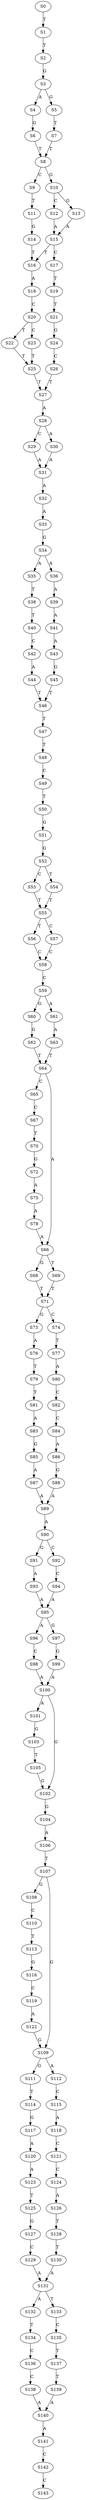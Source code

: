 strict digraph  {
	S0 -> S1 [ label = T ];
	S1 -> S2 [ label = T ];
	S2 -> S3 [ label = G ];
	S3 -> S4 [ label = A ];
	S3 -> S5 [ label = G ];
	S4 -> S6 [ label = G ];
	S5 -> S7 [ label = T ];
	S6 -> S8 [ label = T ];
	S7 -> S8 [ label = T ];
	S8 -> S9 [ label = C ];
	S8 -> S10 [ label = G ];
	S9 -> S11 [ label = T ];
	S10 -> S12 [ label = C ];
	S10 -> S13 [ label = G ];
	S11 -> S14 [ label = G ];
	S12 -> S15 [ label = A ];
	S13 -> S15 [ label = A ];
	S14 -> S16 [ label = T ];
	S15 -> S17 [ label = C ];
	S15 -> S16 [ label = T ];
	S16 -> S18 [ label = A ];
	S17 -> S19 [ label = T ];
	S18 -> S20 [ label = C ];
	S19 -> S21 [ label = T ];
	S20 -> S22 [ label = T ];
	S20 -> S23 [ label = C ];
	S21 -> S24 [ label = G ];
	S22 -> S25 [ label = T ];
	S23 -> S25 [ label = T ];
	S24 -> S26 [ label = C ];
	S25 -> S27 [ label = T ];
	S26 -> S27 [ label = T ];
	S27 -> S28 [ label = A ];
	S28 -> S29 [ label = C ];
	S28 -> S30 [ label = A ];
	S29 -> S31 [ label = A ];
	S30 -> S31 [ label = A ];
	S31 -> S32 [ label = A ];
	S32 -> S33 [ label = A ];
	S33 -> S34 [ label = G ];
	S34 -> S35 [ label = A ];
	S34 -> S36 [ label = A ];
	S35 -> S38 [ label = T ];
	S36 -> S39 [ label = A ];
	S38 -> S40 [ label = T ];
	S39 -> S41 [ label = A ];
	S40 -> S42 [ label = C ];
	S41 -> S43 [ label = A ];
	S42 -> S44 [ label = A ];
	S43 -> S45 [ label = G ];
	S44 -> S46 [ label = T ];
	S45 -> S46 [ label = T ];
	S46 -> S47 [ label = T ];
	S47 -> S48 [ label = T ];
	S48 -> S49 [ label = C ];
	S49 -> S50 [ label = T ];
	S50 -> S51 [ label = G ];
	S51 -> S52 [ label = G ];
	S52 -> S53 [ label = C ];
	S52 -> S54 [ label = T ];
	S53 -> S55 [ label = T ];
	S54 -> S55 [ label = T ];
	S55 -> S56 [ label = T ];
	S55 -> S57 [ label = C ];
	S56 -> S58 [ label = C ];
	S57 -> S58 [ label = C ];
	S58 -> S59 [ label = C ];
	S59 -> S60 [ label = G ];
	S59 -> S61 [ label = A ];
	S60 -> S62 [ label = G ];
	S61 -> S63 [ label = A ];
	S62 -> S64 [ label = T ];
	S63 -> S64 [ label = T ];
	S64 -> S65 [ label = C ];
	S64 -> S66 [ label = A ];
	S65 -> S67 [ label = C ];
	S66 -> S68 [ label = G ];
	S66 -> S69 [ label = T ];
	S67 -> S70 [ label = T ];
	S68 -> S71 [ label = T ];
	S69 -> S71 [ label = T ];
	S70 -> S72 [ label = G ];
	S71 -> S73 [ label = G ];
	S71 -> S74 [ label = C ];
	S72 -> S75 [ label = A ];
	S73 -> S76 [ label = A ];
	S74 -> S77 [ label = T ];
	S75 -> S78 [ label = A ];
	S76 -> S79 [ label = T ];
	S77 -> S80 [ label = A ];
	S78 -> S66 [ label = A ];
	S79 -> S81 [ label = T ];
	S80 -> S82 [ label = C ];
	S81 -> S83 [ label = A ];
	S82 -> S84 [ label = C ];
	S83 -> S85 [ label = G ];
	S84 -> S86 [ label = A ];
	S85 -> S87 [ label = A ];
	S86 -> S88 [ label = G ];
	S87 -> S89 [ label = A ];
	S88 -> S89 [ label = A ];
	S89 -> S90 [ label = A ];
	S90 -> S91 [ label = G ];
	S90 -> S92 [ label = C ];
	S91 -> S93 [ label = A ];
	S92 -> S94 [ label = C ];
	S93 -> S95 [ label = A ];
	S94 -> S95 [ label = A ];
	S95 -> S96 [ label = A ];
	S95 -> S97 [ label = G ];
	S96 -> S98 [ label = C ];
	S97 -> S99 [ label = G ];
	S98 -> S100 [ label = A ];
	S99 -> S100 [ label = A ];
	S100 -> S101 [ label = A ];
	S100 -> S102 [ label = G ];
	S101 -> S103 [ label = G ];
	S102 -> S104 [ label = G ];
	S103 -> S105 [ label = T ];
	S104 -> S106 [ label = A ];
	S105 -> S102 [ label = G ];
	S106 -> S107 [ label = T ];
	S107 -> S108 [ label = G ];
	S107 -> S109 [ label = G ];
	S108 -> S110 [ label = C ];
	S109 -> S111 [ label = G ];
	S109 -> S112 [ label = A ];
	S110 -> S113 [ label = T ];
	S111 -> S114 [ label = T ];
	S112 -> S115 [ label = C ];
	S113 -> S116 [ label = G ];
	S114 -> S117 [ label = G ];
	S115 -> S118 [ label = A ];
	S116 -> S119 [ label = C ];
	S117 -> S120 [ label = A ];
	S118 -> S121 [ label = C ];
	S119 -> S122 [ label = A ];
	S120 -> S123 [ label = A ];
	S121 -> S124 [ label = C ];
	S122 -> S109 [ label = G ];
	S123 -> S125 [ label = T ];
	S124 -> S126 [ label = A ];
	S125 -> S127 [ label = G ];
	S126 -> S128 [ label = T ];
	S127 -> S129 [ label = C ];
	S128 -> S130 [ label = T ];
	S129 -> S131 [ label = A ];
	S130 -> S131 [ label = A ];
	S131 -> S132 [ label = A ];
	S131 -> S133 [ label = T ];
	S132 -> S134 [ label = T ];
	S133 -> S135 [ label = C ];
	S134 -> S136 [ label = C ];
	S135 -> S137 [ label = T ];
	S136 -> S138 [ label = C ];
	S137 -> S139 [ label = T ];
	S138 -> S140 [ label = A ];
	S139 -> S140 [ label = A ];
	S140 -> S141 [ label = A ];
	S141 -> S142 [ label = C ];
	S142 -> S143 [ label = C ];
}
